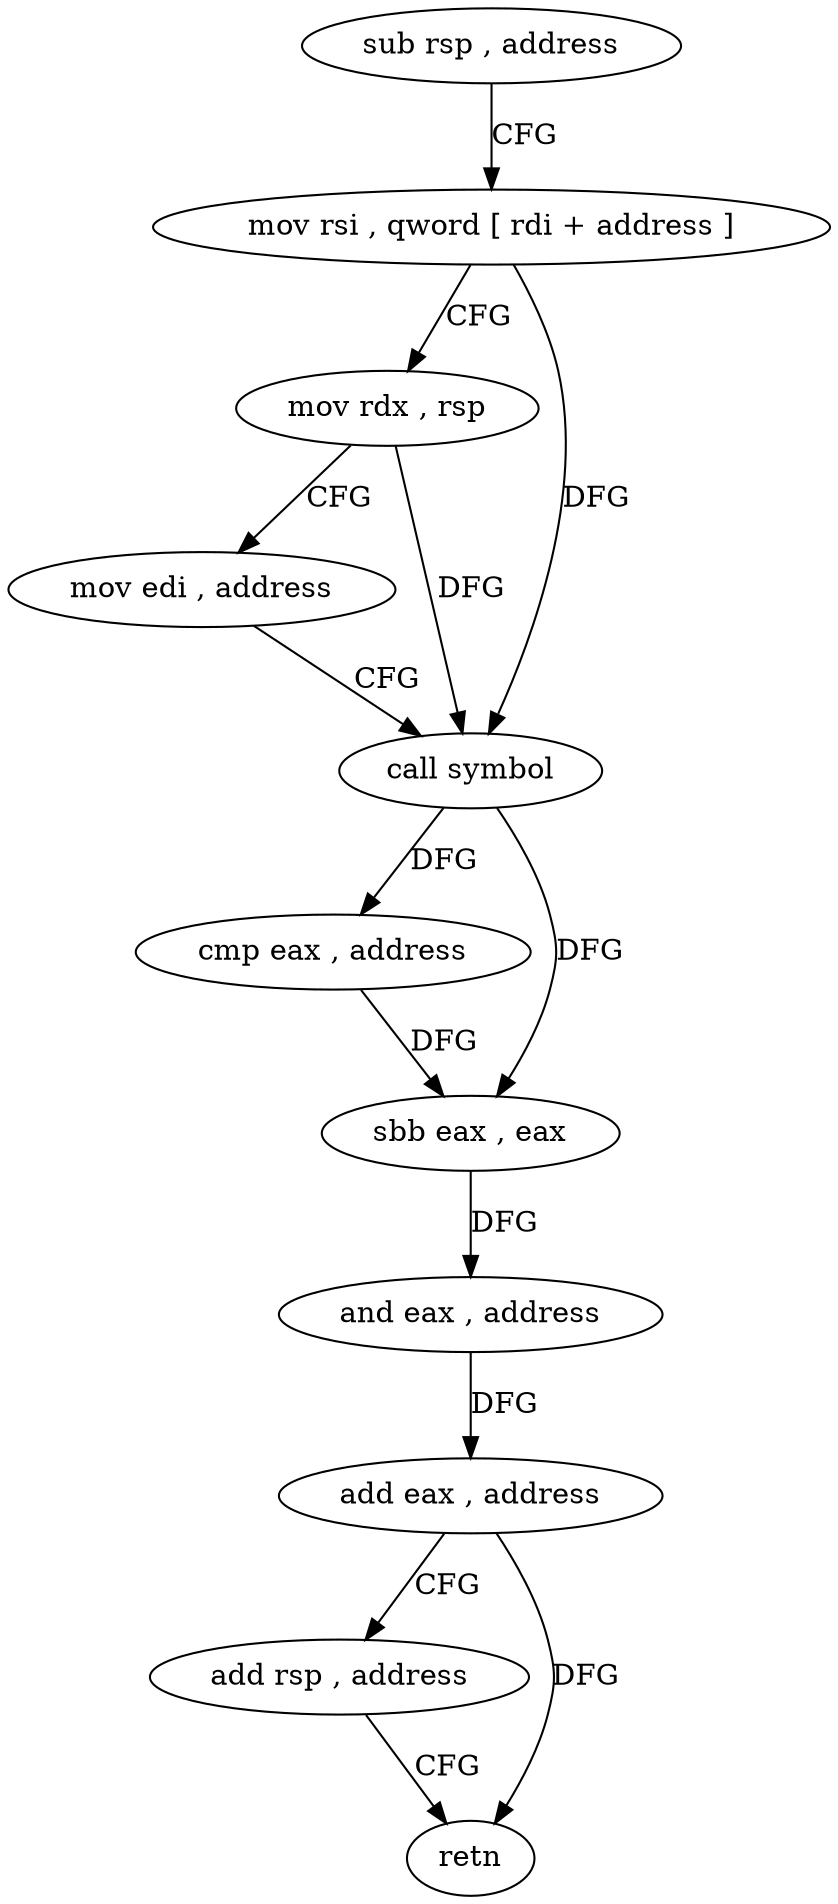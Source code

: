 digraph "func" {
"4205666" [label = "sub rsp , address" ]
"4205673" [label = "mov rsi , qword [ rdi + address ]" ]
"4205677" [label = "mov rdx , rsp" ]
"4205680" [label = "mov edi , address" ]
"4205685" [label = "call symbol" ]
"4205690" [label = "cmp eax , address" ]
"4205693" [label = "sbb eax , eax" ]
"4205695" [label = "and eax , address" ]
"4205698" [label = "add eax , address" ]
"4205701" [label = "add rsp , address" ]
"4205708" [label = "retn" ]
"4205666" -> "4205673" [ label = "CFG" ]
"4205673" -> "4205677" [ label = "CFG" ]
"4205673" -> "4205685" [ label = "DFG" ]
"4205677" -> "4205680" [ label = "CFG" ]
"4205677" -> "4205685" [ label = "DFG" ]
"4205680" -> "4205685" [ label = "CFG" ]
"4205685" -> "4205690" [ label = "DFG" ]
"4205685" -> "4205693" [ label = "DFG" ]
"4205690" -> "4205693" [ label = "DFG" ]
"4205693" -> "4205695" [ label = "DFG" ]
"4205695" -> "4205698" [ label = "DFG" ]
"4205698" -> "4205701" [ label = "CFG" ]
"4205698" -> "4205708" [ label = "DFG" ]
"4205701" -> "4205708" [ label = "CFG" ]
}
